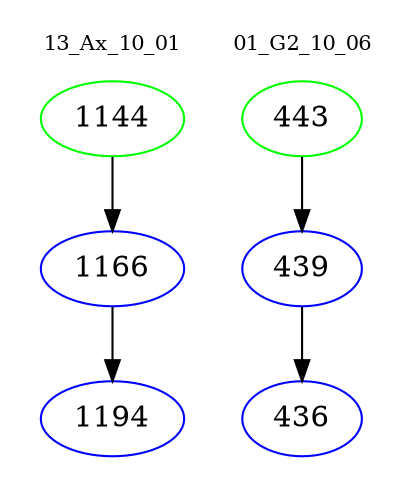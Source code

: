digraph{
subgraph cluster_0 {
color = white
label = "13_Ax_10_01";
fontsize=10;
T0_1144 [label="1144", color="green"]
T0_1144 -> T0_1166 [color="black"]
T0_1166 [label="1166", color="blue"]
T0_1166 -> T0_1194 [color="black"]
T0_1194 [label="1194", color="blue"]
}
subgraph cluster_1 {
color = white
label = "01_G2_10_06";
fontsize=10;
T1_443 [label="443", color="green"]
T1_443 -> T1_439 [color="black"]
T1_439 [label="439", color="blue"]
T1_439 -> T1_436 [color="black"]
T1_436 [label="436", color="blue"]
}
}

